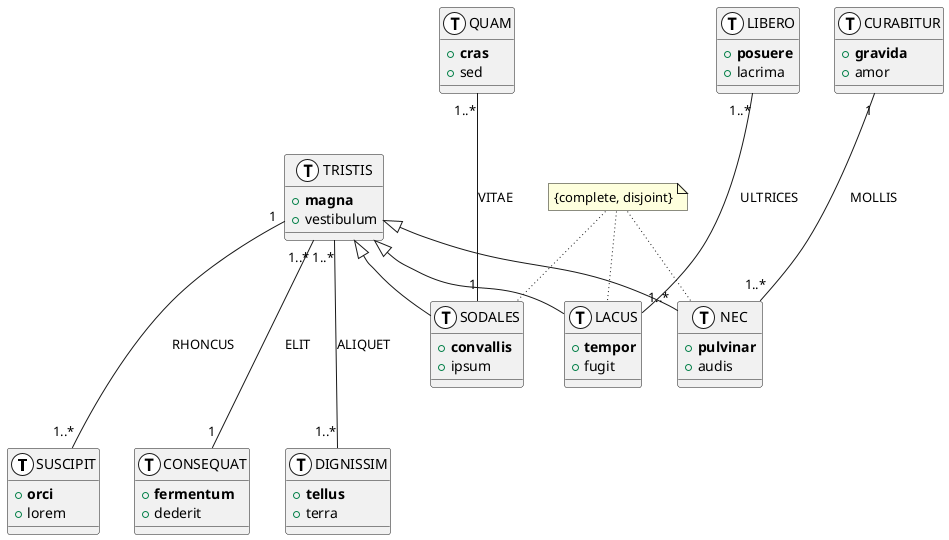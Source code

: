@startuml "inheritance"

!define Table(x) class "x" << (T,#FFFFFF) >>
!define pk(x) <b>x</b>

Table("SUSCIPIT") {
    {field} + pk(orci)
    {field} + lorem
}

"TRISTIS" "1" --- "1..*" "SUSCIPIT": "RHONCUS"

Table("SODALES") {
    {field} + pk(convallis)
    {field} + ipsum
}

"QUAM" "1..*" --- "1" "SODALES": "VITAE"

Table("QUAM") {
    {field} + pk(cras)
    {field} + sed
}

Table("CONSEQUAT") {
    {field} + pk(fermentum)
    {field} + dederit
}

"TRISTIS" "1..*" --- "1" "CONSEQUAT": "ELIT"

Table("TRISTIS") {
    {field} + pk(magna)
    {field} + vestibulum
}

note "{complete, disjoint}" as GENERALIZATION_0
GENERALIZATION_0 -[dotted]- LACUS
GENERALIZATION_0 -[dotted]- NEC
GENERALIZATION_0 -[dotted]- SODALES
TRISTIS <|-- LACUS
TRISTIS <|-- NEC
TRISTIS <|-- SODALES

Table("NEC") {
    {field} + pk(pulvinar)
    {field} + audis
}

"CURABITUR" "1" --- "1..*" "NEC": "MOLLIS"

Table("CURABITUR") {
    {field} + pk(gravida)
    {field} + amor
}

Table("DIGNISSIM") {
    {field} + pk(tellus)
    {field} + terra
}

"TRISTIS" "1..*" --- "1..*" "DIGNISSIM": "ALIQUET"

Table("LACUS") {
    {field} + pk(tempor)
    {field} + fugit
}

"LIBERO" "1..*" --- "1..*" "LACUS": "ULTRICES"

Table("LIBERO") {
    {field} + pk(posuere)
    {field} + lacrima
}

@enduml
